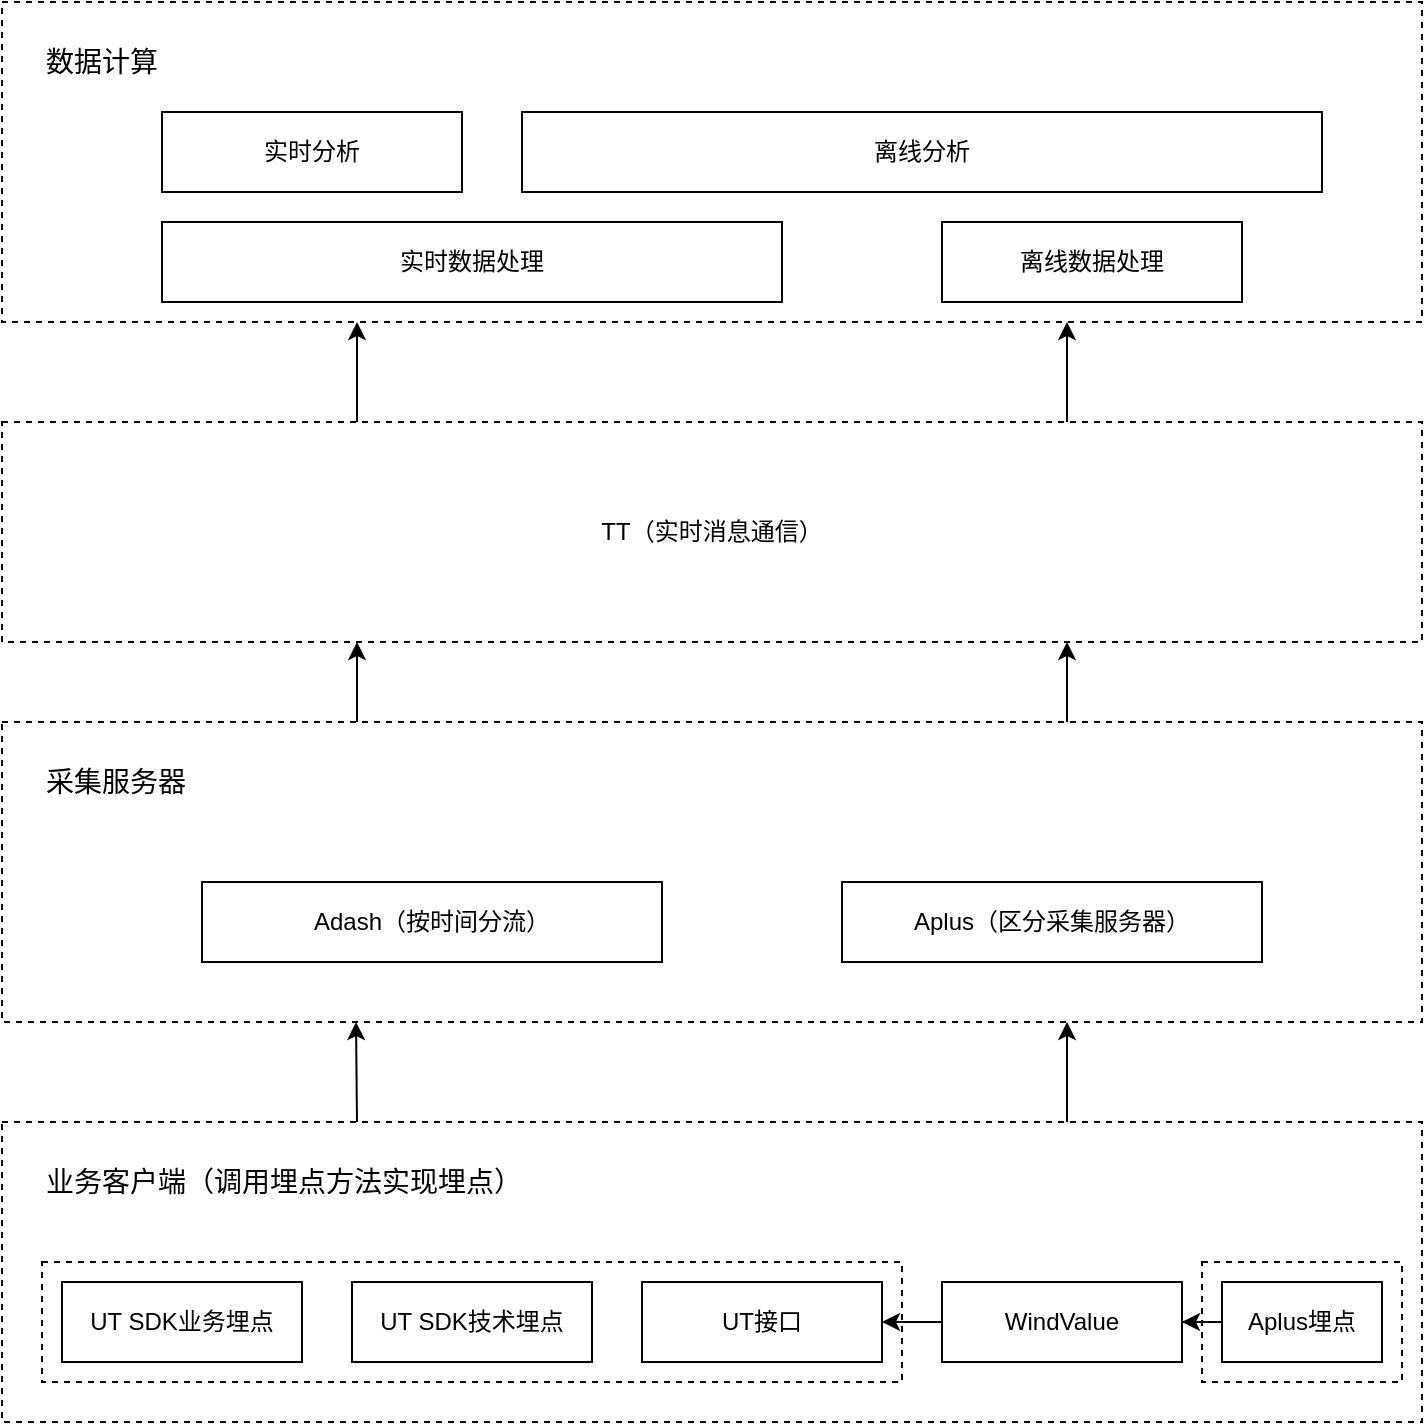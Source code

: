 <mxfile version="12.6.5" type="device"><diagram id="KnG1goVeefS86dwdwqf5" name="Page-1"><mxGraphModel dx="1205" dy="696" grid="1" gridSize="10" guides="1" tooltips="1" connect="1" arrows="1" fold="1" page="1" pageScale="1" pageWidth="2339" pageHeight="3300" math="0" shadow="0"><root><mxCell id="0"/><mxCell id="1" parent="0"/><mxCell id="Hgv5fO3dbAmnHvawem_1-2" value="" style="rounded=0;whiteSpace=wrap;html=1;dashed=1;" vertex="1" parent="1"><mxGeometry x="110" y="640" width="710" height="150" as="geometry"/></mxCell><mxCell id="Hgv5fO3dbAmnHvawem_1-3" value="" style="rounded=0;whiteSpace=wrap;html=1;dashed=1;" vertex="1" parent="1"><mxGeometry x="130" y="710" width="430" height="60" as="geometry"/></mxCell><mxCell id="Hgv5fO3dbAmnHvawem_1-4" value="UT SDK业务埋点" style="rounded=0;whiteSpace=wrap;html=1;" vertex="1" parent="1"><mxGeometry x="140" y="720" width="120" height="40" as="geometry"/></mxCell><mxCell id="Hgv5fO3dbAmnHvawem_1-5" value="UT SDK技术埋点" style="rounded=0;whiteSpace=wrap;html=1;" vertex="1" parent="1"><mxGeometry x="285" y="720" width="120" height="40" as="geometry"/></mxCell><mxCell id="Hgv5fO3dbAmnHvawem_1-6" value="UT接口" style="rounded=0;whiteSpace=wrap;html=1;" vertex="1" parent="1"><mxGeometry x="430" y="720" width="120" height="40" as="geometry"/></mxCell><mxCell id="Hgv5fO3dbAmnHvawem_1-8" style="edgeStyle=orthogonalEdgeStyle;rounded=0;orthogonalLoop=1;jettySize=auto;html=1;" edge="1" parent="1" source="Hgv5fO3dbAmnHvawem_1-7" target="Hgv5fO3dbAmnHvawem_1-6"><mxGeometry relative="1" as="geometry"/></mxCell><mxCell id="Hgv5fO3dbAmnHvawem_1-7" value="WindValue" style="rounded=0;whiteSpace=wrap;html=1;" vertex="1" parent="1"><mxGeometry x="580" y="720" width="120" height="40" as="geometry"/></mxCell><mxCell id="Hgv5fO3dbAmnHvawem_1-9" value="" style="rounded=0;whiteSpace=wrap;html=1;dashed=1;" vertex="1" parent="1"><mxGeometry x="710" y="710" width="100" height="60" as="geometry"/></mxCell><mxCell id="Hgv5fO3dbAmnHvawem_1-11" style="edgeStyle=orthogonalEdgeStyle;rounded=0;orthogonalLoop=1;jettySize=auto;html=1;entryX=1;entryY=0.5;entryDx=0;entryDy=0;" edge="1" parent="1" source="Hgv5fO3dbAmnHvawem_1-10" target="Hgv5fO3dbAmnHvawem_1-7"><mxGeometry relative="1" as="geometry"/></mxCell><mxCell id="Hgv5fO3dbAmnHvawem_1-10" value="Aplus埋点" style="rounded=0;whiteSpace=wrap;html=1;" vertex="1" parent="1"><mxGeometry x="720" y="720" width="80" height="40" as="geometry"/></mxCell><mxCell id="Hgv5fO3dbAmnHvawem_1-12" value="&lt;font style=&quot;font-size: 14px&quot;&gt;业务客户端（调用埋点方法实现埋点）&lt;/font&gt;" style="text;html=1;strokeColor=none;fillColor=none;align=left;verticalAlign=middle;whiteSpace=wrap;rounded=0;" vertex="1" parent="1"><mxGeometry x="130" y="660" width="250" height="20" as="geometry"/></mxCell><mxCell id="Hgv5fO3dbAmnHvawem_1-13" value="" style="rounded=0;whiteSpace=wrap;html=1;dashed=1;" vertex="1" parent="1"><mxGeometry x="110" y="440" width="710" height="150" as="geometry"/></mxCell><mxCell id="Hgv5fO3dbAmnHvawem_1-15" value="Adash（按时间分流）" style="rounded=0;whiteSpace=wrap;html=1;" vertex="1" parent="1"><mxGeometry x="210" y="520" width="230" height="40" as="geometry"/></mxCell><mxCell id="Hgv5fO3dbAmnHvawem_1-19" value="Aplus（区分采集服务器）" style="rounded=0;whiteSpace=wrap;html=1;" vertex="1" parent="1"><mxGeometry x="530" y="520" width="210" height="40" as="geometry"/></mxCell><mxCell id="Hgv5fO3dbAmnHvawem_1-23" value="&lt;font style=&quot;font-size: 14px&quot;&gt;采集服务器&lt;/font&gt;" style="text;html=1;strokeColor=none;fillColor=none;align=left;verticalAlign=middle;whiteSpace=wrap;rounded=0;" vertex="1" parent="1"><mxGeometry x="130" y="460" width="250" height="20" as="geometry"/></mxCell><mxCell id="Hgv5fO3dbAmnHvawem_1-26" value="TT（实时消息通信）" style="rounded=0;whiteSpace=wrap;html=1;dashed=1;" vertex="1" parent="1"><mxGeometry x="110" y="290" width="710" height="110" as="geometry"/></mxCell><mxCell id="Hgv5fO3dbAmnHvawem_1-30" value="" style="rounded=0;whiteSpace=wrap;html=1;dashed=1;" vertex="1" parent="1"><mxGeometry x="110" y="80" width="710" height="160" as="geometry"/></mxCell><mxCell id="Hgv5fO3dbAmnHvawem_1-31" value="实时分析" style="rounded=0;whiteSpace=wrap;html=1;" vertex="1" parent="1"><mxGeometry x="190" y="135" width="150" height="40" as="geometry"/></mxCell><mxCell id="Hgv5fO3dbAmnHvawem_1-32" value="离线分析" style="rounded=0;whiteSpace=wrap;html=1;" vertex="1" parent="1"><mxGeometry x="370" y="135" width="400" height="40" as="geometry"/></mxCell><mxCell id="Hgv5fO3dbAmnHvawem_1-33" value="&lt;font style=&quot;font-size: 14px&quot;&gt;数据计算&lt;/font&gt;" style="text;html=1;strokeColor=none;fillColor=none;align=left;verticalAlign=middle;whiteSpace=wrap;rounded=0;" vertex="1" parent="1"><mxGeometry x="130" y="100" width="250" height="20" as="geometry"/></mxCell><mxCell id="Hgv5fO3dbAmnHvawem_1-34" value="实时数据处理" style="rounded=0;whiteSpace=wrap;html=1;" vertex="1" parent="1"><mxGeometry x="190" y="190" width="310" height="40" as="geometry"/></mxCell><mxCell id="Hgv5fO3dbAmnHvawem_1-35" value="离线数据处理" style="rounded=0;whiteSpace=wrap;html=1;" vertex="1" parent="1"><mxGeometry x="580" y="190" width="150" height="40" as="geometry"/></mxCell><mxCell id="Hgv5fO3dbAmnHvawem_1-39" value="" style="endArrow=classic;html=1;exitX=0.25;exitY=0;exitDx=0;exitDy=0;entryX=0.25;entryY=1;entryDx=0;entryDy=0;" edge="1" parent="1" source="Hgv5fO3dbAmnHvawem_1-26" target="Hgv5fO3dbAmnHvawem_1-30"><mxGeometry width="50" height="50" relative="1" as="geometry"><mxPoint x="300" y="300" as="sourcePoint"/><mxPoint x="350" y="250" as="targetPoint"/></mxGeometry></mxCell><mxCell id="Hgv5fO3dbAmnHvawem_1-40" value="" style="endArrow=classic;html=1;exitX=0.75;exitY=0;exitDx=0;exitDy=0;entryX=0.75;entryY=1;entryDx=0;entryDy=0;" edge="1" parent="1" source="Hgv5fO3dbAmnHvawem_1-26" target="Hgv5fO3dbAmnHvawem_1-30"><mxGeometry width="50" height="50" relative="1" as="geometry"><mxPoint x="639.66" y="290" as="sourcePoint"/><mxPoint x="640" y="240" as="targetPoint"/></mxGeometry></mxCell><mxCell id="Hgv5fO3dbAmnHvawem_1-43" value="" style="endArrow=classic;html=1;exitX=0.25;exitY=0;exitDx=0;exitDy=0;entryX=0.25;entryY=1;entryDx=0;entryDy=0;" edge="1" parent="1" source="Hgv5fO3dbAmnHvawem_1-13" target="Hgv5fO3dbAmnHvawem_1-26"><mxGeometry width="50" height="50" relative="1" as="geometry"><mxPoint x="297.5" y="300" as="sourcePoint"/><mxPoint x="297.5" y="250" as="targetPoint"/></mxGeometry></mxCell><mxCell id="Hgv5fO3dbAmnHvawem_1-44" value="" style="endArrow=classic;html=1;exitX=0.75;exitY=0;exitDx=0;exitDy=0;entryX=0.75;entryY=1;entryDx=0;entryDy=0;" edge="1" parent="1" source="Hgv5fO3dbAmnHvawem_1-13" target="Hgv5fO3dbAmnHvawem_1-26"><mxGeometry width="50" height="50" relative="1" as="geometry"><mxPoint x="652.5" y="300" as="sourcePoint"/><mxPoint x="652.5" y="250" as="targetPoint"/></mxGeometry></mxCell><mxCell id="Hgv5fO3dbAmnHvawem_1-45" value="" style="endArrow=classic;html=1;exitX=0.25;exitY=0;exitDx=0;exitDy=0;" edge="1" parent="1" source="Hgv5fO3dbAmnHvawem_1-2"><mxGeometry width="50" height="50" relative="1" as="geometry"><mxPoint x="297.5" y="450" as="sourcePoint"/><mxPoint x="287" y="590" as="targetPoint"/></mxGeometry></mxCell><mxCell id="Hgv5fO3dbAmnHvawem_1-46" value="" style="endArrow=classic;html=1;exitX=0.75;exitY=0;exitDx=0;exitDy=0;entryX=0.75;entryY=1;entryDx=0;entryDy=0;" edge="1" parent="1" source="Hgv5fO3dbAmnHvawem_1-2" target="Hgv5fO3dbAmnHvawem_1-13"><mxGeometry width="50" height="50" relative="1" as="geometry"><mxPoint x="652.5" y="450" as="sourcePoint"/><mxPoint x="652.5" y="410" as="targetPoint"/></mxGeometry></mxCell></root></mxGraphModel></diagram></mxfile>